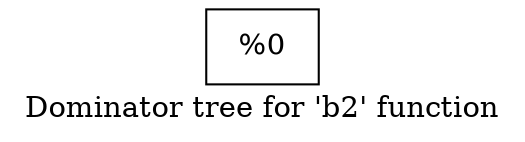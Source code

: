 digraph "Dominator tree for 'b2' function" {
	label="Dominator tree for 'b2' function";

	Node0x23b3930 [shape=record,label="{%0}"];
}
